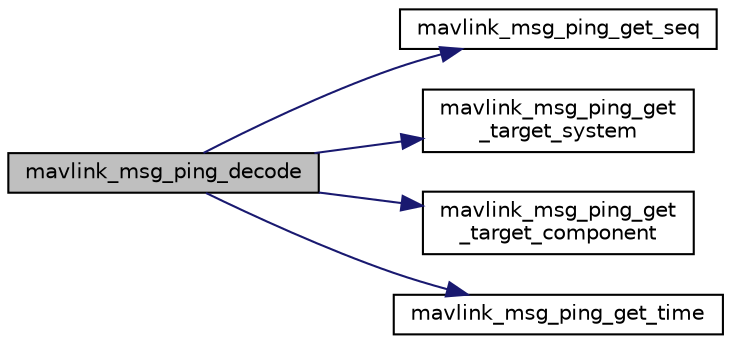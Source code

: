 digraph "mavlink_msg_ping_decode"
{
 // INTERACTIVE_SVG=YES
  edge [fontname="Helvetica",fontsize="10",labelfontname="Helvetica",labelfontsize="10"];
  node [fontname="Helvetica",fontsize="10",shape=record];
  rankdir="LR";
  Node1 [label="mavlink_msg_ping_decode",height=0.2,width=0.4,color="black", fillcolor="grey75", style="filled" fontcolor="black"];
  Node1 -> Node2 [color="midnightblue",fontsize="10",style="solid",fontname="Helvetica"];
  Node2 [label="mavlink_msg_ping_get_seq",height=0.2,width=0.4,color="black", fillcolor="white", style="filled",URL="$v0_89_2common_2mavlink__msg__ping_8h.html#a27cf0f3730baea2d8a30775bf327ca0f",tooltip="Send a ping message. "];
  Node1 -> Node3 [color="midnightblue",fontsize="10",style="solid",fontname="Helvetica"];
  Node3 [label="mavlink_msg_ping_get\l_target_system",height=0.2,width=0.4,color="black", fillcolor="white", style="filled",URL="$v0_89_2common_2mavlink__msg__ping_8h.html#ab426aa49db73be9972e7dae0deb3e64a",tooltip="Get field target_system from ping message. "];
  Node1 -> Node4 [color="midnightblue",fontsize="10",style="solid",fontname="Helvetica"];
  Node4 [label="mavlink_msg_ping_get\l_target_component",height=0.2,width=0.4,color="black", fillcolor="white", style="filled",URL="$v0_89_2common_2mavlink__msg__ping_8h.html#a8156363d6d8655bfd26f4eff5682117a",tooltip="Get field target_component from ping message. "];
  Node1 -> Node5 [color="midnightblue",fontsize="10",style="solid",fontname="Helvetica"];
  Node5 [label="mavlink_msg_ping_get_time",height=0.2,width=0.4,color="black", fillcolor="white", style="filled",URL="$v0_89_2common_2mavlink__msg__ping_8h.html#ae949ed18d494a8bf5f8e7914123812b2",tooltip="Get field time from ping message. "];
}
